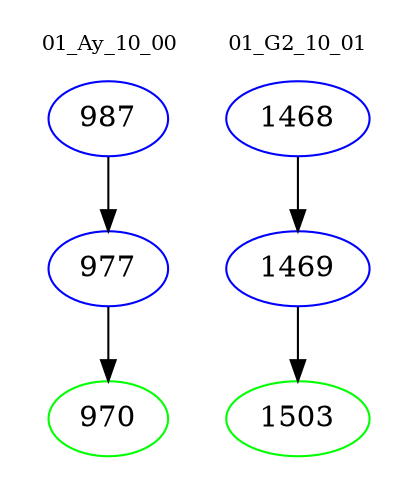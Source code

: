 digraph{
subgraph cluster_0 {
color = white
label = "01_Ay_10_00";
fontsize=10;
T0_987 [label="987", color="blue"]
T0_987 -> T0_977 [color="black"]
T0_977 [label="977", color="blue"]
T0_977 -> T0_970 [color="black"]
T0_970 [label="970", color="green"]
}
subgraph cluster_1 {
color = white
label = "01_G2_10_01";
fontsize=10;
T1_1468 [label="1468", color="blue"]
T1_1468 -> T1_1469 [color="black"]
T1_1469 [label="1469", color="blue"]
T1_1469 -> T1_1503 [color="black"]
T1_1503 [label="1503", color="green"]
}
}
